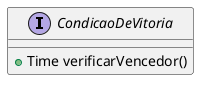 @startuml
skinparam linetype ortho

interface CondicaoDeVitoria {
    + Time verificarVencedor()
}

@enduml
